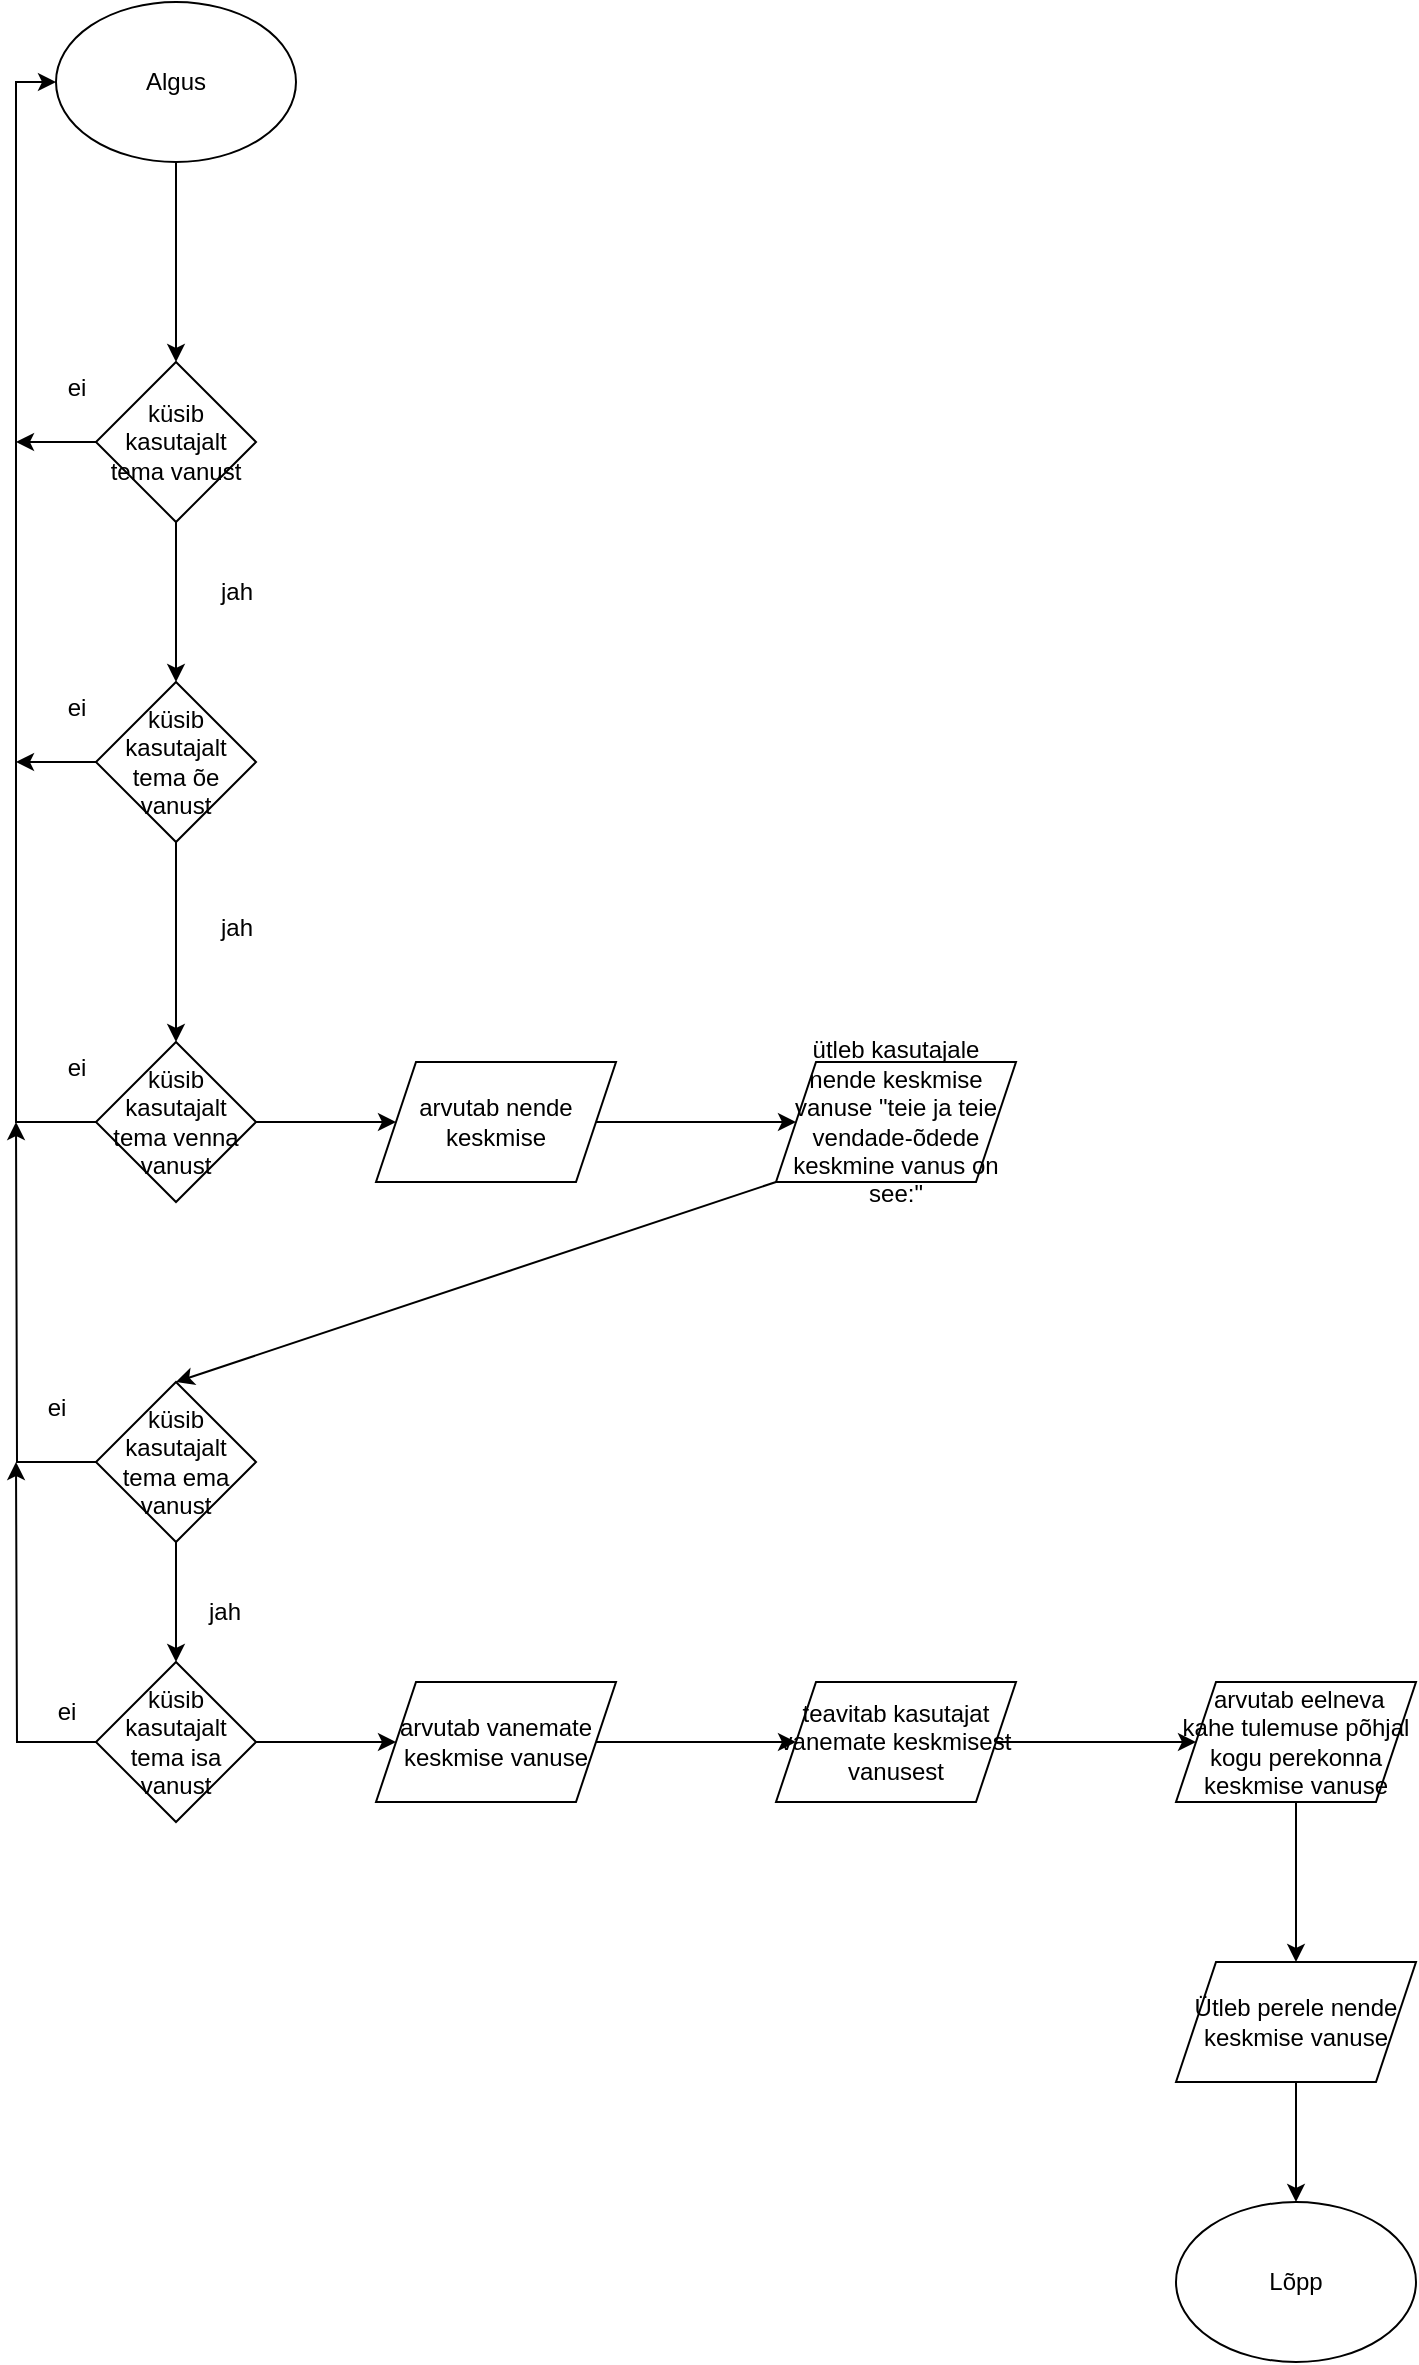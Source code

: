 <mxfile version="26.0.9">
  <diagram id="C5RBs43oDa-KdzZeNtuy" name="Page-1">
    <mxGraphModel dx="792" dy="1187" grid="1" gridSize="10" guides="1" tooltips="1" connect="1" arrows="1" fold="1" page="1" pageScale="1" pageWidth="827" pageHeight="1169" math="0" shadow="0">
      <root>
        <mxCell id="WIyWlLk6GJQsqaUBKTNV-0" />
        <mxCell id="WIyWlLk6GJQsqaUBKTNV-1" parent="WIyWlLk6GJQsqaUBKTNV-0" />
        <mxCell id="J3NKAnCHbkuDPxCFPS_V-46" value="" style="edgeStyle=orthogonalEdgeStyle;rounded=0;orthogonalLoop=1;jettySize=auto;html=1;entryX=0.5;entryY=0;entryDx=0;entryDy=0;" edge="1" parent="WIyWlLk6GJQsqaUBKTNV-1" source="J3NKAnCHbkuDPxCFPS_V-0" target="J3NKAnCHbkuDPxCFPS_V-33">
          <mxGeometry relative="1" as="geometry" />
        </mxCell>
        <mxCell id="J3NKAnCHbkuDPxCFPS_V-0" value="Algus" style="ellipse;whiteSpace=wrap;html=1;" vertex="1" parent="WIyWlLk6GJQsqaUBKTNV-1">
          <mxGeometry x="310" y="150" width="120" height="80" as="geometry" />
        </mxCell>
        <mxCell id="J3NKAnCHbkuDPxCFPS_V-41" style="edgeStyle=orthogonalEdgeStyle;rounded=0;orthogonalLoop=1;jettySize=auto;html=1;exitX=0;exitY=0.5;exitDx=0;exitDy=0;" edge="1" parent="WIyWlLk6GJQsqaUBKTNV-1" source="J3NKAnCHbkuDPxCFPS_V-33">
          <mxGeometry relative="1" as="geometry">
            <mxPoint x="290" y="370" as="targetPoint" />
          </mxGeometry>
        </mxCell>
        <mxCell id="J3NKAnCHbkuDPxCFPS_V-49" value="" style="edgeStyle=orthogonalEdgeStyle;rounded=0;orthogonalLoop=1;jettySize=auto;html=1;" edge="1" parent="WIyWlLk6GJQsqaUBKTNV-1" source="J3NKAnCHbkuDPxCFPS_V-33" target="J3NKAnCHbkuDPxCFPS_V-35">
          <mxGeometry relative="1" as="geometry" />
        </mxCell>
        <mxCell id="J3NKAnCHbkuDPxCFPS_V-33" value="küsib kasutajalt tema vanust" style="rhombus;whiteSpace=wrap;html=1;" vertex="1" parent="WIyWlLk6GJQsqaUBKTNV-1">
          <mxGeometry x="330" y="330" width="80" height="80" as="geometry" />
        </mxCell>
        <mxCell id="J3NKAnCHbkuDPxCFPS_V-40" style="edgeStyle=orthogonalEdgeStyle;rounded=0;orthogonalLoop=1;jettySize=auto;html=1;exitX=0;exitY=0.5;exitDx=0;exitDy=0;" edge="1" parent="WIyWlLk6GJQsqaUBKTNV-1" source="J3NKAnCHbkuDPxCFPS_V-35">
          <mxGeometry relative="1" as="geometry">
            <mxPoint x="290" y="530" as="targetPoint" />
          </mxGeometry>
        </mxCell>
        <mxCell id="J3NKAnCHbkuDPxCFPS_V-50" value="" style="edgeStyle=orthogonalEdgeStyle;rounded=0;orthogonalLoop=1;jettySize=auto;html=1;" edge="1" parent="WIyWlLk6GJQsqaUBKTNV-1" source="J3NKAnCHbkuDPxCFPS_V-35" target="J3NKAnCHbkuDPxCFPS_V-37">
          <mxGeometry relative="1" as="geometry" />
        </mxCell>
        <mxCell id="J3NKAnCHbkuDPxCFPS_V-35" value="küsib kasutajalt tema õe vanust" style="rhombus;whiteSpace=wrap;html=1;" vertex="1" parent="WIyWlLk6GJQsqaUBKTNV-1">
          <mxGeometry x="330" y="490" width="80" height="80" as="geometry" />
        </mxCell>
        <mxCell id="J3NKAnCHbkuDPxCFPS_V-39" style="edgeStyle=orthogonalEdgeStyle;rounded=0;orthogonalLoop=1;jettySize=auto;html=1;exitX=0;exitY=0.5;exitDx=0;exitDy=0;entryX=0;entryY=0.5;entryDx=0;entryDy=0;" edge="1" parent="WIyWlLk6GJQsqaUBKTNV-1" source="J3NKAnCHbkuDPxCFPS_V-37" target="J3NKAnCHbkuDPxCFPS_V-0">
          <mxGeometry relative="1" as="geometry" />
        </mxCell>
        <mxCell id="J3NKAnCHbkuDPxCFPS_V-54" value="" style="edgeStyle=orthogonalEdgeStyle;rounded=0;orthogonalLoop=1;jettySize=auto;html=1;" edge="1" parent="WIyWlLk6GJQsqaUBKTNV-1" source="J3NKAnCHbkuDPxCFPS_V-37" target="J3NKAnCHbkuDPxCFPS_V-53">
          <mxGeometry relative="1" as="geometry" />
        </mxCell>
        <mxCell id="J3NKAnCHbkuDPxCFPS_V-37" value="küsib kasutajalt tema venna vanust" style="rhombus;whiteSpace=wrap;html=1;" vertex="1" parent="WIyWlLk6GJQsqaUBKTNV-1">
          <mxGeometry x="330" y="670" width="80" height="80" as="geometry" />
        </mxCell>
        <mxCell id="J3NKAnCHbkuDPxCFPS_V-42" value="ei" style="text;html=1;align=center;verticalAlign=middle;resizable=0;points=[];autosize=1;strokeColor=none;fillColor=none;" vertex="1" parent="WIyWlLk6GJQsqaUBKTNV-1">
          <mxGeometry x="305" y="328" width="30" height="30" as="geometry" />
        </mxCell>
        <mxCell id="J3NKAnCHbkuDPxCFPS_V-43" value="ei" style="text;html=1;align=center;verticalAlign=middle;resizable=0;points=[];autosize=1;strokeColor=none;fillColor=none;" vertex="1" parent="WIyWlLk6GJQsqaUBKTNV-1">
          <mxGeometry x="305" y="488" width="30" height="30" as="geometry" />
        </mxCell>
        <mxCell id="J3NKAnCHbkuDPxCFPS_V-44" value="ei" style="text;html=1;align=center;verticalAlign=middle;resizable=0;points=[];autosize=1;strokeColor=none;fillColor=none;" vertex="1" parent="WIyWlLk6GJQsqaUBKTNV-1">
          <mxGeometry x="305" y="668" width="30" height="30" as="geometry" />
        </mxCell>
        <mxCell id="J3NKAnCHbkuDPxCFPS_V-51" value="jah" style="text;html=1;align=center;verticalAlign=middle;resizable=0;points=[];autosize=1;strokeColor=none;fillColor=none;" vertex="1" parent="WIyWlLk6GJQsqaUBKTNV-1">
          <mxGeometry x="380" y="430" width="40" height="30" as="geometry" />
        </mxCell>
        <mxCell id="J3NKAnCHbkuDPxCFPS_V-52" value="jah" style="text;html=1;align=center;verticalAlign=middle;resizable=0;points=[];autosize=1;strokeColor=none;fillColor=none;" vertex="1" parent="WIyWlLk6GJQsqaUBKTNV-1">
          <mxGeometry x="380" y="598" width="40" height="30" as="geometry" />
        </mxCell>
        <mxCell id="J3NKAnCHbkuDPxCFPS_V-56" value="" style="edgeStyle=orthogonalEdgeStyle;rounded=0;orthogonalLoop=1;jettySize=auto;html=1;" edge="1" parent="WIyWlLk6GJQsqaUBKTNV-1" source="J3NKAnCHbkuDPxCFPS_V-53" target="J3NKAnCHbkuDPxCFPS_V-55">
          <mxGeometry relative="1" as="geometry" />
        </mxCell>
        <mxCell id="J3NKAnCHbkuDPxCFPS_V-53" value="arvutab nende keskmise" style="shape=parallelogram;perimeter=parallelogramPerimeter;whiteSpace=wrap;html=1;fixedSize=1;" vertex="1" parent="WIyWlLk6GJQsqaUBKTNV-1">
          <mxGeometry x="470" y="680" width="120" height="60" as="geometry" />
        </mxCell>
        <mxCell id="J3NKAnCHbkuDPxCFPS_V-55" value="ütleb kasutajale nende keskmise vanuse &quot;teie ja teie vendade-õdede keskmine vanus on see:&quot;" style="shape=parallelogram;perimeter=parallelogramPerimeter;whiteSpace=wrap;html=1;fixedSize=1;" vertex="1" parent="WIyWlLk6GJQsqaUBKTNV-1">
          <mxGeometry x="670" y="680" width="120" height="60" as="geometry" />
        </mxCell>
        <mxCell id="J3NKAnCHbkuDPxCFPS_V-59" style="edgeStyle=orthogonalEdgeStyle;rounded=0;orthogonalLoop=1;jettySize=auto;html=1;exitX=0;exitY=0.5;exitDx=0;exitDy=0;" edge="1" parent="WIyWlLk6GJQsqaUBKTNV-1" source="J3NKAnCHbkuDPxCFPS_V-57">
          <mxGeometry relative="1" as="geometry">
            <mxPoint x="290" y="710" as="targetPoint" />
          </mxGeometry>
        </mxCell>
        <mxCell id="J3NKAnCHbkuDPxCFPS_V-62" value="" style="edgeStyle=orthogonalEdgeStyle;rounded=0;orthogonalLoop=1;jettySize=auto;html=1;" edge="1" parent="WIyWlLk6GJQsqaUBKTNV-1" source="J3NKAnCHbkuDPxCFPS_V-57" target="J3NKAnCHbkuDPxCFPS_V-61">
          <mxGeometry relative="1" as="geometry" />
        </mxCell>
        <mxCell id="J3NKAnCHbkuDPxCFPS_V-57" value="küsib kasutajalt tema ema vanust" style="rhombus;whiteSpace=wrap;html=1;" vertex="1" parent="WIyWlLk6GJQsqaUBKTNV-1">
          <mxGeometry x="330" y="840" width="80" height="80" as="geometry" />
        </mxCell>
        <mxCell id="J3NKAnCHbkuDPxCFPS_V-58" value="" style="endArrow=classic;html=1;rounded=0;exitX=0;exitY=1;exitDx=0;exitDy=0;entryX=0.5;entryY=0;entryDx=0;entryDy=0;" edge="1" parent="WIyWlLk6GJQsqaUBKTNV-1" source="J3NKAnCHbkuDPxCFPS_V-55" target="J3NKAnCHbkuDPxCFPS_V-57">
          <mxGeometry width="50" height="50" relative="1" as="geometry">
            <mxPoint x="610" y="830" as="sourcePoint" />
            <mxPoint x="660" y="780" as="targetPoint" />
          </mxGeometry>
        </mxCell>
        <mxCell id="J3NKAnCHbkuDPxCFPS_V-60" value="ei" style="text;html=1;align=center;verticalAlign=middle;resizable=0;points=[];autosize=1;strokeColor=none;fillColor=none;" vertex="1" parent="WIyWlLk6GJQsqaUBKTNV-1">
          <mxGeometry x="295" y="838" width="30" height="30" as="geometry" />
        </mxCell>
        <mxCell id="J3NKAnCHbkuDPxCFPS_V-63" style="edgeStyle=orthogonalEdgeStyle;rounded=0;orthogonalLoop=1;jettySize=auto;html=1;exitX=0;exitY=0.5;exitDx=0;exitDy=0;" edge="1" parent="WIyWlLk6GJQsqaUBKTNV-1" source="J3NKAnCHbkuDPxCFPS_V-61">
          <mxGeometry relative="1" as="geometry">
            <mxPoint x="290" y="880" as="targetPoint" />
          </mxGeometry>
        </mxCell>
        <mxCell id="J3NKAnCHbkuDPxCFPS_V-67" value="" style="edgeStyle=orthogonalEdgeStyle;rounded=0;orthogonalLoop=1;jettySize=auto;html=1;" edge="1" parent="WIyWlLk6GJQsqaUBKTNV-1" source="J3NKAnCHbkuDPxCFPS_V-61" target="J3NKAnCHbkuDPxCFPS_V-66">
          <mxGeometry relative="1" as="geometry" />
        </mxCell>
        <mxCell id="J3NKAnCHbkuDPxCFPS_V-61" value="küsib kasutajalt tema isa vanust" style="rhombus;whiteSpace=wrap;html=1;" vertex="1" parent="WIyWlLk6GJQsqaUBKTNV-1">
          <mxGeometry x="330" y="980" width="80" height="80" as="geometry" />
        </mxCell>
        <mxCell id="J3NKAnCHbkuDPxCFPS_V-64" value="ei" style="text;html=1;align=center;verticalAlign=middle;resizable=0;points=[];autosize=1;strokeColor=none;fillColor=none;" vertex="1" parent="WIyWlLk6GJQsqaUBKTNV-1">
          <mxGeometry x="300" y="990" width="30" height="30" as="geometry" />
        </mxCell>
        <mxCell id="J3NKAnCHbkuDPxCFPS_V-65" value="jah" style="text;html=1;align=center;verticalAlign=middle;resizable=0;points=[];autosize=1;strokeColor=none;fillColor=none;" vertex="1" parent="WIyWlLk6GJQsqaUBKTNV-1">
          <mxGeometry x="374" y="940" width="40" height="30" as="geometry" />
        </mxCell>
        <mxCell id="J3NKAnCHbkuDPxCFPS_V-69" value="" style="edgeStyle=orthogonalEdgeStyle;rounded=0;orthogonalLoop=1;jettySize=auto;html=1;" edge="1" parent="WIyWlLk6GJQsqaUBKTNV-1" source="J3NKAnCHbkuDPxCFPS_V-66" target="J3NKAnCHbkuDPxCFPS_V-68">
          <mxGeometry relative="1" as="geometry" />
        </mxCell>
        <mxCell id="J3NKAnCHbkuDPxCFPS_V-66" value="arvutab vanemate keskmise vanuse" style="shape=parallelogram;perimeter=parallelogramPerimeter;whiteSpace=wrap;html=1;fixedSize=1;" vertex="1" parent="WIyWlLk6GJQsqaUBKTNV-1">
          <mxGeometry x="470" y="990" width="120" height="60" as="geometry" />
        </mxCell>
        <mxCell id="J3NKAnCHbkuDPxCFPS_V-73" value="" style="edgeStyle=orthogonalEdgeStyle;rounded=0;orthogonalLoop=1;jettySize=auto;html=1;" edge="1" parent="WIyWlLk6GJQsqaUBKTNV-1" source="J3NKAnCHbkuDPxCFPS_V-68" target="J3NKAnCHbkuDPxCFPS_V-72">
          <mxGeometry relative="1" as="geometry" />
        </mxCell>
        <mxCell id="J3NKAnCHbkuDPxCFPS_V-68" value="teavitab kasutajat vanemate keskmisest vanusest" style="shape=parallelogram;perimeter=parallelogramPerimeter;whiteSpace=wrap;html=1;fixedSize=1;" vertex="1" parent="WIyWlLk6GJQsqaUBKTNV-1">
          <mxGeometry x="670" y="990" width="120" height="60" as="geometry" />
        </mxCell>
        <mxCell id="J3NKAnCHbkuDPxCFPS_V-75" value="" style="edgeStyle=orthogonalEdgeStyle;rounded=0;orthogonalLoop=1;jettySize=auto;html=1;" edge="1" parent="WIyWlLk6GJQsqaUBKTNV-1" source="J3NKAnCHbkuDPxCFPS_V-72" target="J3NKAnCHbkuDPxCFPS_V-74">
          <mxGeometry relative="1" as="geometry" />
        </mxCell>
        <mxCell id="J3NKAnCHbkuDPxCFPS_V-72" value="&amp;nbsp;arvutab eelneva kahe tulemuse põhjal kogu perekonna keskmise vanuse" style="shape=parallelogram;perimeter=parallelogramPerimeter;whiteSpace=wrap;html=1;fixedSize=1;" vertex="1" parent="WIyWlLk6GJQsqaUBKTNV-1">
          <mxGeometry x="870" y="990" width="120" height="60" as="geometry" />
        </mxCell>
        <mxCell id="J3NKAnCHbkuDPxCFPS_V-77" value="" style="edgeStyle=orthogonalEdgeStyle;rounded=0;orthogonalLoop=1;jettySize=auto;html=1;" edge="1" parent="WIyWlLk6GJQsqaUBKTNV-1" source="J3NKAnCHbkuDPxCFPS_V-74" target="J3NKAnCHbkuDPxCFPS_V-76">
          <mxGeometry relative="1" as="geometry" />
        </mxCell>
        <mxCell id="J3NKAnCHbkuDPxCFPS_V-74" value="Ütleb perele nende keskmise vanuse" style="shape=parallelogram;perimeter=parallelogramPerimeter;whiteSpace=wrap;html=1;fixedSize=1;" vertex="1" parent="WIyWlLk6GJQsqaUBKTNV-1">
          <mxGeometry x="870" y="1130" width="120" height="60" as="geometry" />
        </mxCell>
        <mxCell id="J3NKAnCHbkuDPxCFPS_V-76" value="Lõpp" style="ellipse;whiteSpace=wrap;html=1;" vertex="1" parent="WIyWlLk6GJQsqaUBKTNV-1">
          <mxGeometry x="870" y="1250" width="120" height="80" as="geometry" />
        </mxCell>
      </root>
    </mxGraphModel>
  </diagram>
</mxfile>
